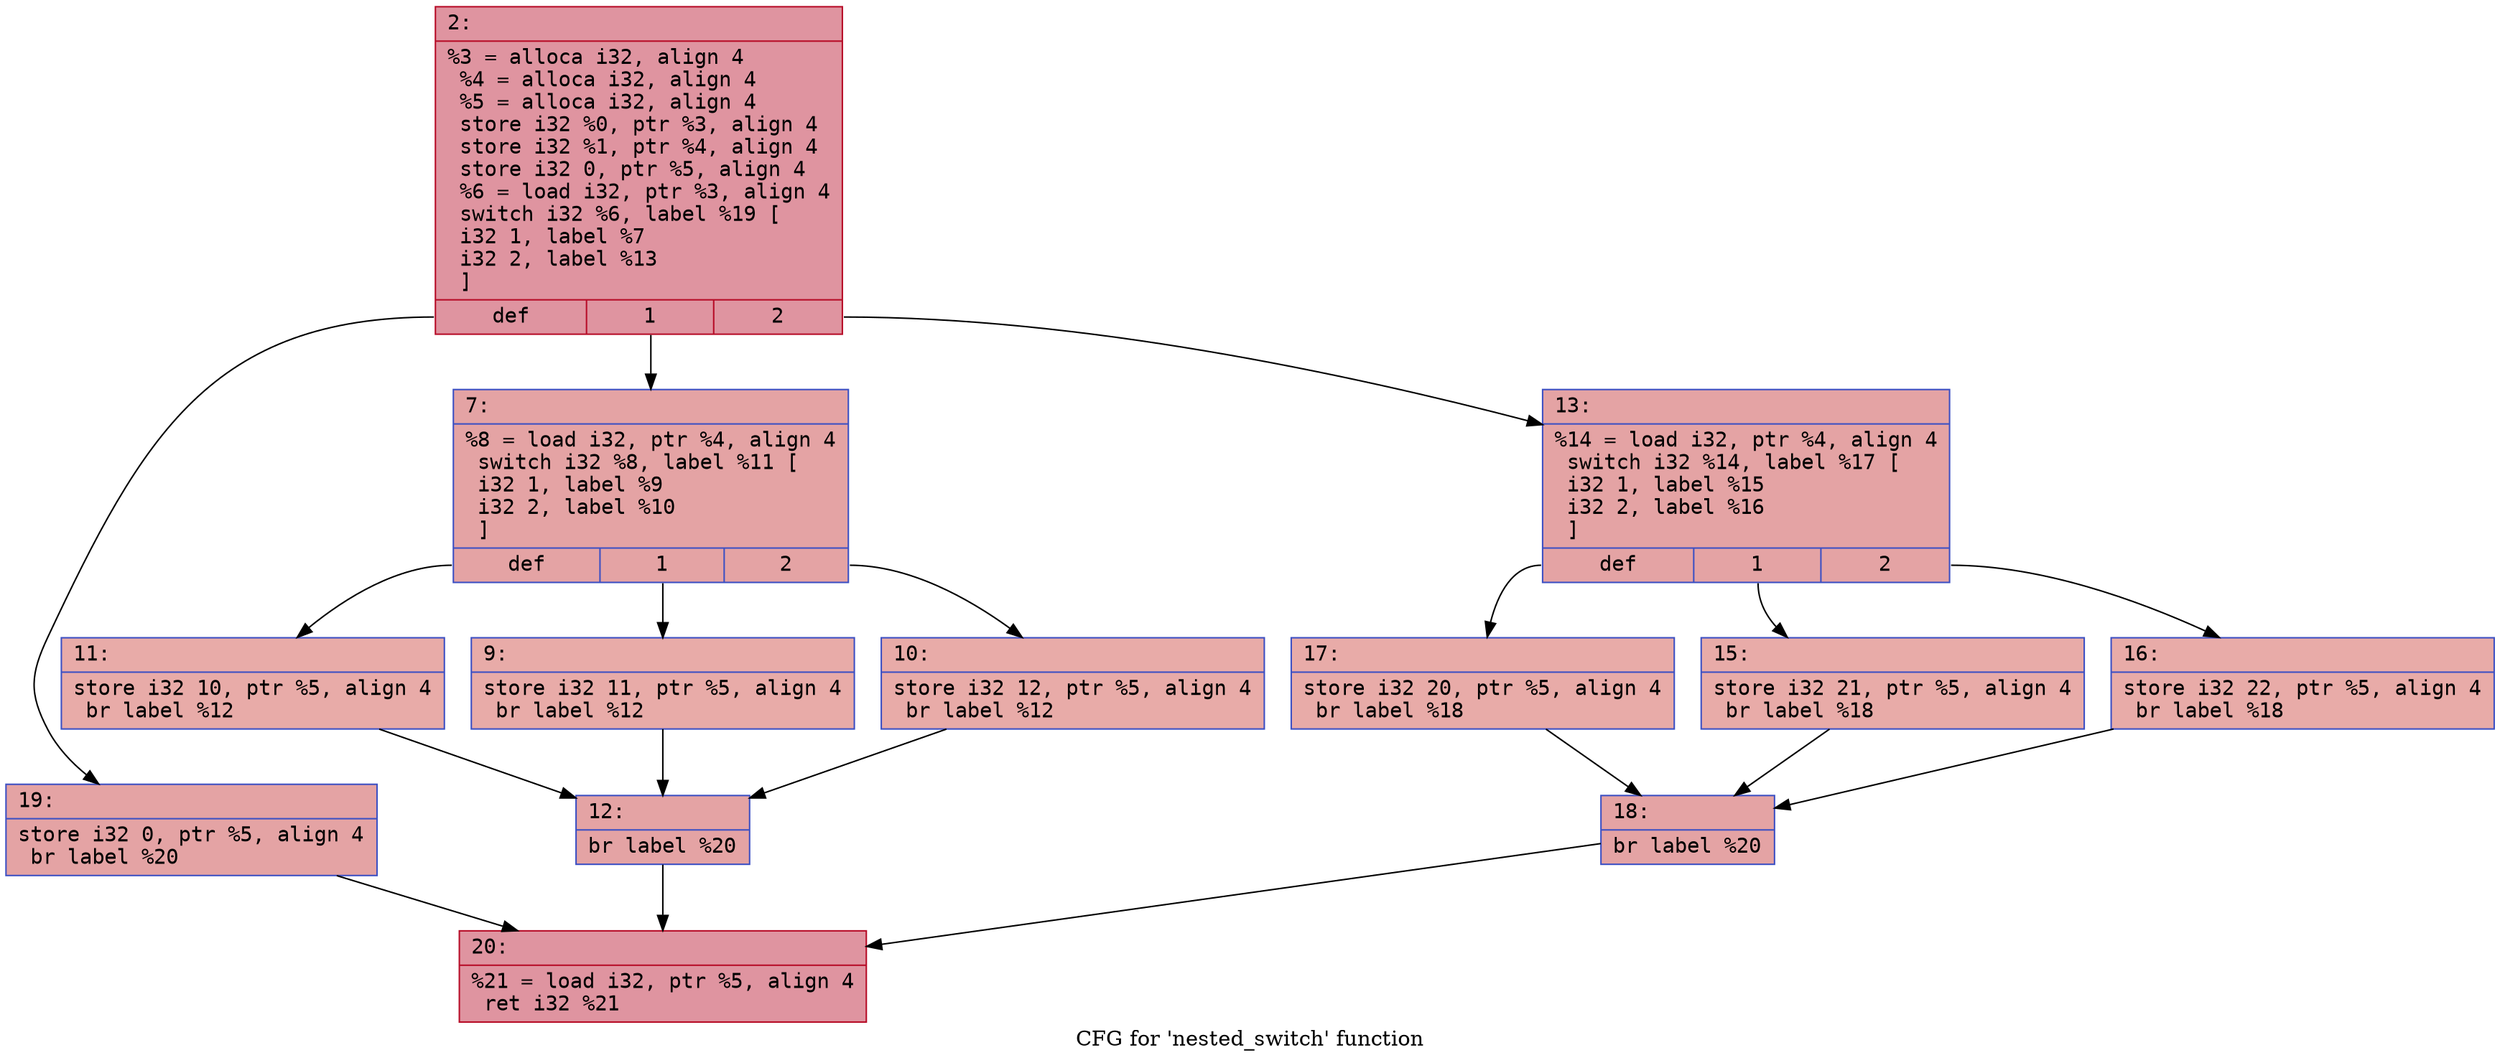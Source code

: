 digraph "CFG for 'nested_switch' function" {
	label="CFG for 'nested_switch' function";

	Node0x5892862d0870 [shape=record,color="#b70d28ff", style=filled, fillcolor="#b70d2870" fontname="Courier",label="{2:\l|  %3 = alloca i32, align 4\l  %4 = alloca i32, align 4\l  %5 = alloca i32, align 4\l  store i32 %0, ptr %3, align 4\l  store i32 %1, ptr %4, align 4\l  store i32 0, ptr %5, align 4\l  %6 = load i32, ptr %3, align 4\l  switch i32 %6, label %19 [\l    i32 1, label %7\l    i32 2, label %13\l  ]\l|{<s0>def|<s1>1|<s2>2}}"];
	Node0x5892862d0870:s0 -> Node0x5892862d0cb0;
	Node0x5892862d0870:s1 -> Node0x5892862d0d10;
	Node0x5892862d0870:s2 -> Node0x5892862d0d70;
	Node0x5892862d0d10 [shape=record,color="#3d50c3ff", style=filled, fillcolor="#c32e3170" fontname="Courier",label="{7:\l|  %8 = load i32, ptr %4, align 4\l  switch i32 %8, label %11 [\l    i32 1, label %9\l    i32 2, label %10\l  ]\l|{<s0>def|<s1>1|<s2>2}}"];
	Node0x5892862d0d10:s0 -> Node0x5892862d0f80;
	Node0x5892862d0d10:s1 -> Node0x5892862d0fe0;
	Node0x5892862d0d10:s2 -> Node0x5892862d1040;
	Node0x5892862d0fe0 [shape=record,color="#3d50c3ff", style=filled, fillcolor="#cc403a70" fontname="Courier",label="{9:\l|  store i32 11, ptr %5, align 4\l  br label %12\l}"];
	Node0x5892862d0fe0 -> Node0x5892862d12a0;
	Node0x5892862d1040 [shape=record,color="#3d50c3ff", style=filled, fillcolor="#cc403a70" fontname="Courier",label="{10:\l|  store i32 12, ptr %5, align 4\l  br label %12\l}"];
	Node0x5892862d1040 -> Node0x5892862d12a0;
	Node0x5892862d0f80 [shape=record,color="#3d50c3ff", style=filled, fillcolor="#cc403a70" fontname="Courier",label="{11:\l|  store i32 10, ptr %5, align 4\l  br label %12\l}"];
	Node0x5892862d0f80 -> Node0x5892862d12a0;
	Node0x5892862d12a0 [shape=record,color="#3d50c3ff", style=filled, fillcolor="#c32e3170" fontname="Courier",label="{12:\l|  br label %20\l}"];
	Node0x5892862d12a0 -> Node0x5892862d15c0;
	Node0x5892862d0d70 [shape=record,color="#3d50c3ff", style=filled, fillcolor="#c32e3170" fontname="Courier",label="{13:\l|  %14 = load i32, ptr %4, align 4\l  switch i32 %14, label %17 [\l    i32 1, label %15\l    i32 2, label %16\l  ]\l|{<s0>def|<s1>1|<s2>2}}"];
	Node0x5892862d0d70:s0 -> Node0x5892862d1710;
	Node0x5892862d0d70:s1 -> Node0x5892862d1770;
	Node0x5892862d0d70:s2 -> Node0x5892862d17d0;
	Node0x5892862d1770 [shape=record,color="#3d50c3ff", style=filled, fillcolor="#cc403a70" fontname="Courier",label="{15:\l|  store i32 21, ptr %5, align 4\l  br label %18\l}"];
	Node0x5892862d1770 -> Node0x5892862d1a30;
	Node0x5892862d17d0 [shape=record,color="#3d50c3ff", style=filled, fillcolor="#cc403a70" fontname="Courier",label="{16:\l|  store i32 22, ptr %5, align 4\l  br label %18\l}"];
	Node0x5892862d17d0 -> Node0x5892862d1a30;
	Node0x5892862d1710 [shape=record,color="#3d50c3ff", style=filled, fillcolor="#cc403a70" fontname="Courier",label="{17:\l|  store i32 20, ptr %5, align 4\l  br label %18\l}"];
	Node0x5892862d1710 -> Node0x5892862d1a30;
	Node0x5892862d1a30 [shape=record,color="#3d50c3ff", style=filled, fillcolor="#c32e3170" fontname="Courier",label="{18:\l|  br label %20\l}"];
	Node0x5892862d1a30 -> Node0x5892862d15c0;
	Node0x5892862d0cb0 [shape=record,color="#3d50c3ff", style=filled, fillcolor="#c32e3170" fontname="Courier",label="{19:\l|  store i32 0, ptr %5, align 4\l  br label %20\l}"];
	Node0x5892862d0cb0 -> Node0x5892862d15c0;
	Node0x5892862d15c0 [shape=record,color="#b70d28ff", style=filled, fillcolor="#b70d2870" fontname="Courier",label="{20:\l|  %21 = load i32, ptr %5, align 4\l  ret i32 %21\l}"];
}
